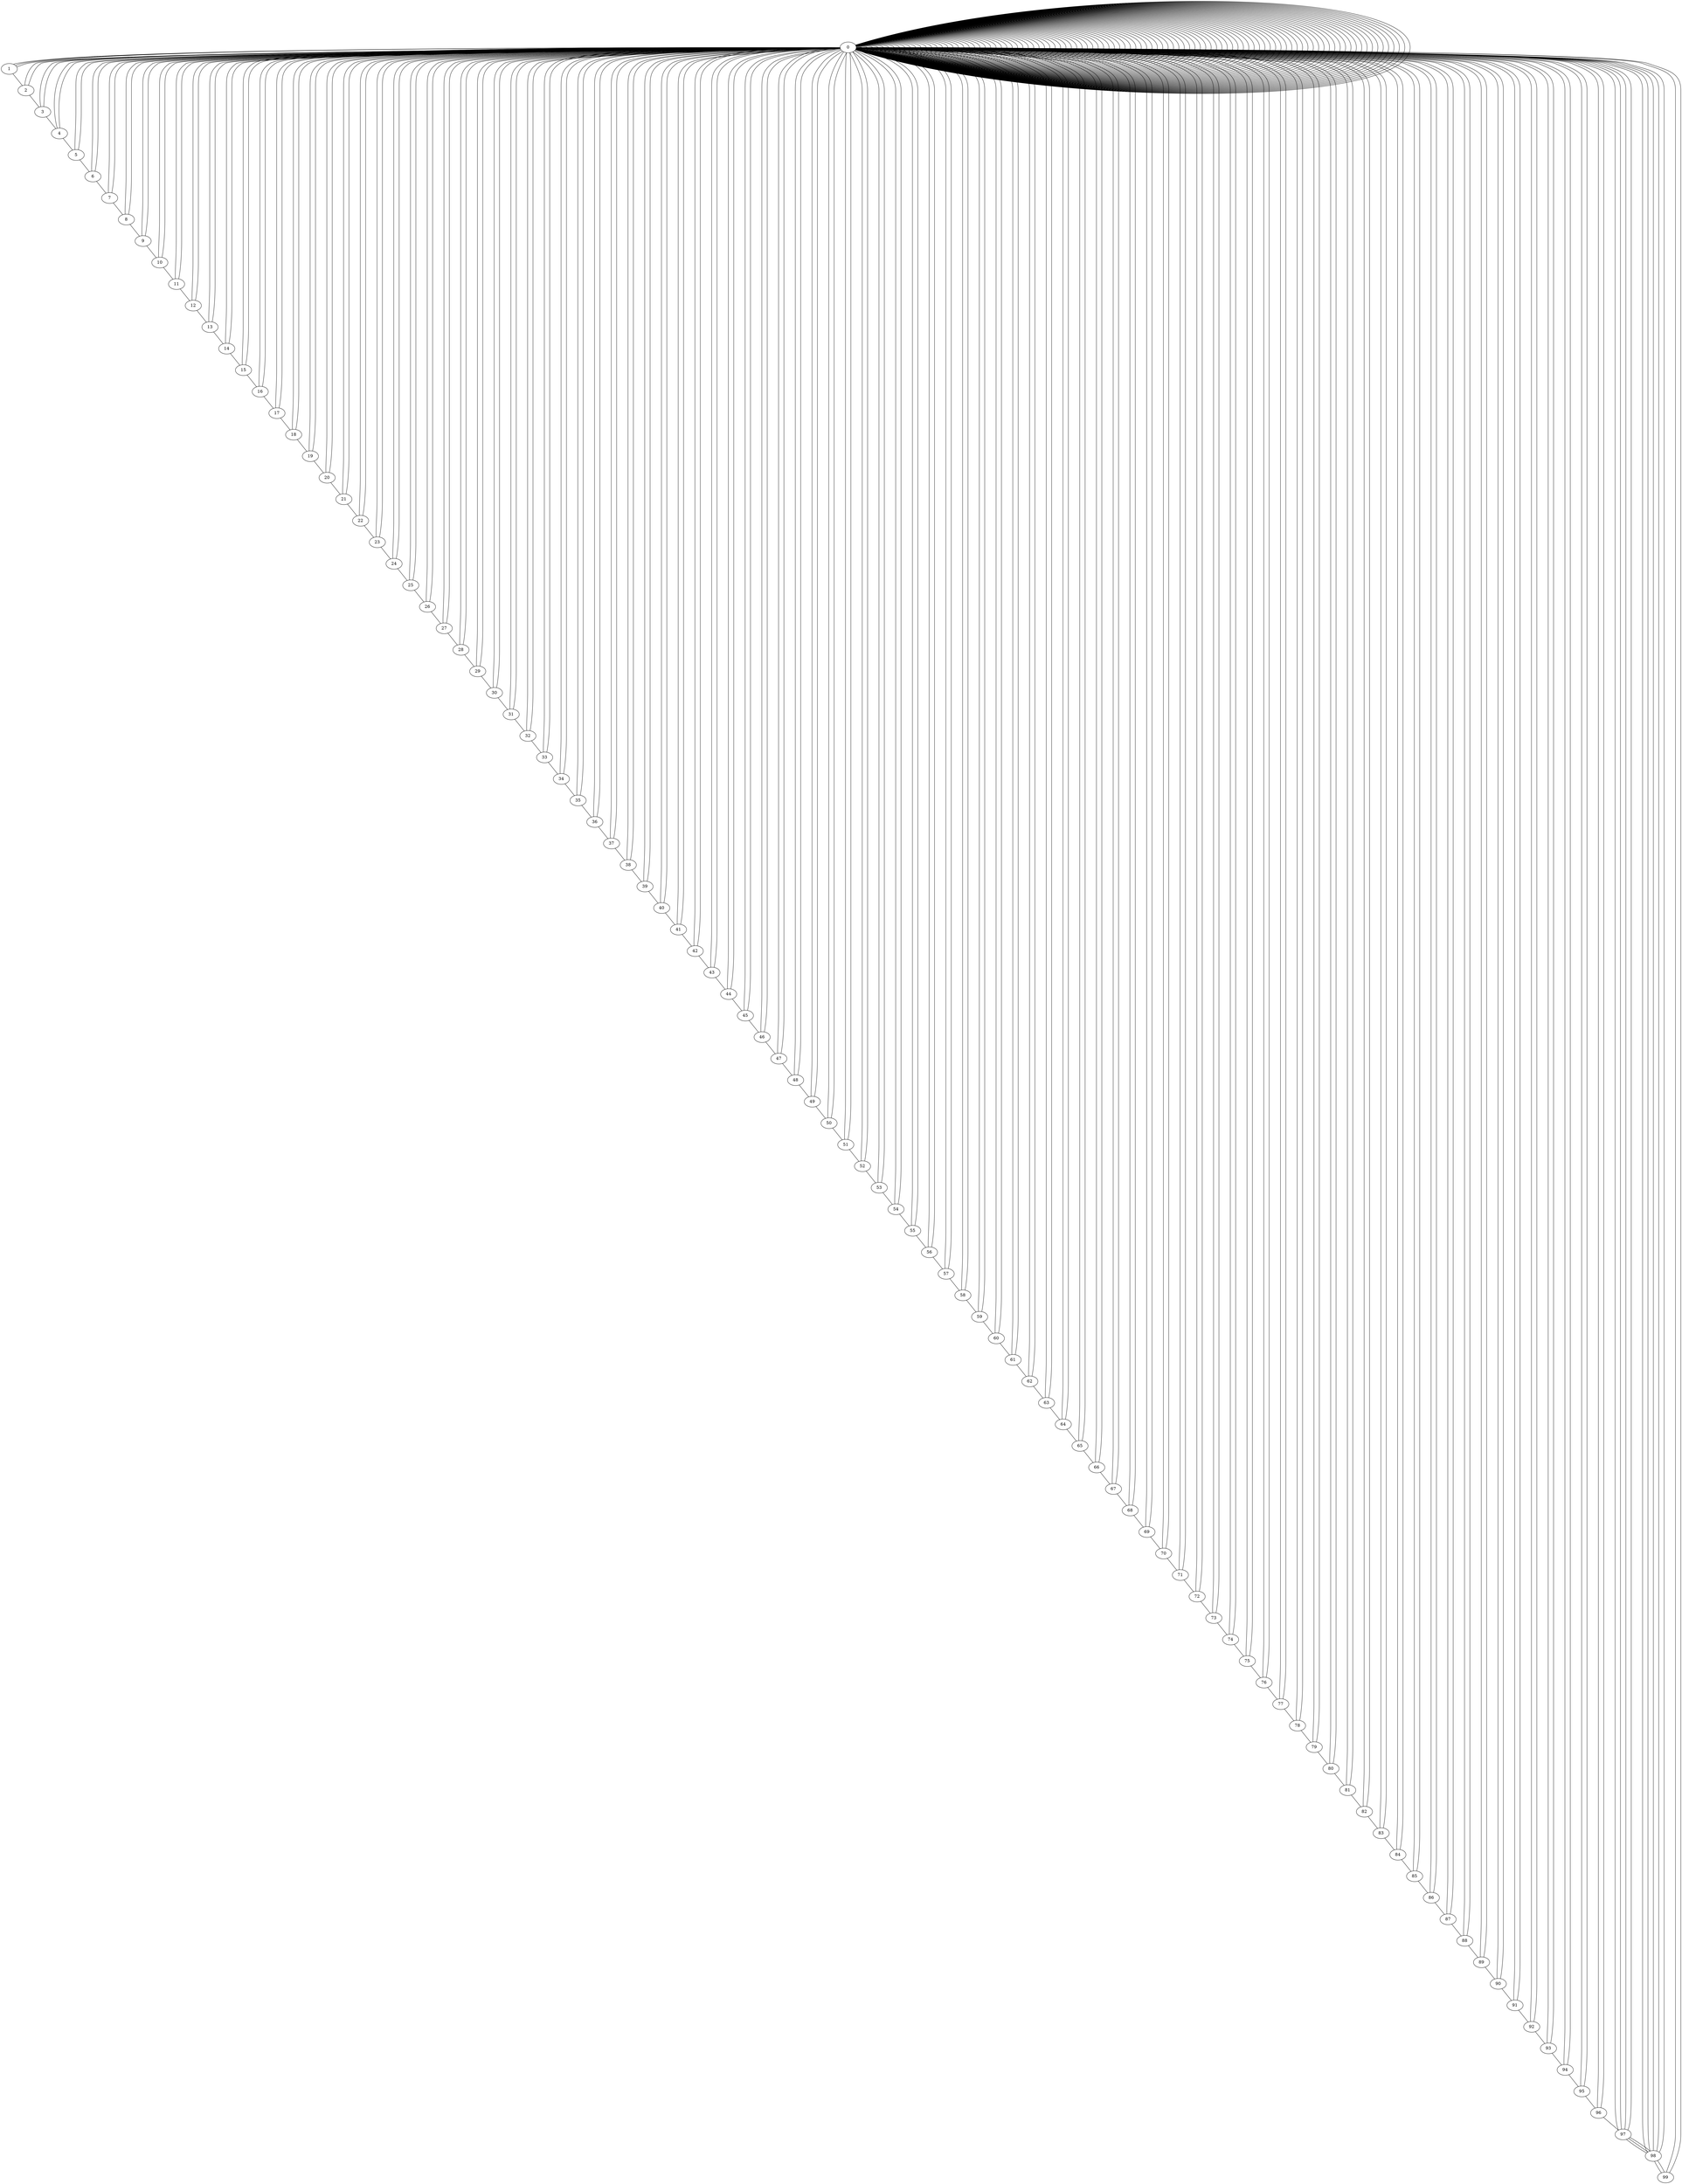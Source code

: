 graph G {
  0,0 -- 1,0;
  1,0 -- 2,0;
  2,0 -- 3,0;
  3,0 -- 4,0;
  4,0 -- 5,0;
  5,0 -- 6,0;
  6,0 -- 7,0;
  7,0 -- 8,0;
  8,0 -- 9,0;
  9,0 -- 10,0;
  10,0 -- 11,0;
  11,0 -- 12,0;
  12,0 -- 13,0;
  13,0 -- 14,0;
  14,0 -- 15,0;
  15,0 -- 16,0;
  16,0 -- 17,0;
  17,0 -- 18,0;
  18,0 -- 19,0;
  19,0 -- 20,0;
  20,0 -- 21,0;
  21,0 -- 22,0;
  22,0 -- 23,0;
  23,0 -- 24,0;
  24,0 -- 25,0;
  25,0 -- 26,0;
  26,0 -- 27,0;
  27,0 -- 28,0;
  28,0 -- 29,0;
  29,0 -- 30,0;
  30,0 -- 31,0;
  31,0 -- 32,0;
  32,0 -- 33,0;
  33,0 -- 34,0;
  34,0 -- 35,0;
  35,0 -- 36,0;
  36,0 -- 37,0;
  37,0 -- 38,0;
  38,0 -- 39,0;
  39,0 -- 40,0;
  40,0 -- 41,0;
  41,0 -- 42,0;
  42,0 -- 43,0;
  43,0 -- 44,0;
  44,0 -- 45,0;
  45,0 -- 46,0;
  46,0 -- 47,0;
  47,0 -- 48,0;
  48,0 -- 49,0;
  49,0 -- 50,0;
  50,0 -- 51,0;
  51,0 -- 52,0;
  52,0 -- 53,0;
  53,0 -- 54,0;
  54,0 -- 55,0;
  55,0 -- 56,0;
  56,0 -- 57,0;
  57,0 -- 58,0;
  58,0 -- 59,0;
  59,0 -- 60,0;
  60,0 -- 61,0;
  61,0 -- 62,0;
  62,0 -- 63,0;
  63,0 -- 64,0;
  64,0 -- 65,0;
  65,0 -- 66,0;
  66,0 -- 67,0;
  67,0 -- 68,0;
  68,0 -- 69,0;
  69,0 -- 70,0;
  70,0 -- 71,0;
  71,0 -- 72,0;
  72,0 -- 73,0;
  73,0 -- 74,0;
  74,0 -- 75,0;
  75,0 -- 76,0;
  76,0 -- 77,0;
  77,0 -- 78,0;
  78,0 -- 79,0;
  79,0 -- 80,0;
  80,0 -- 81,0;
  81,0 -- 82,0;
  82,0 -- 83,0;
  83,0 -- 84,0;
  84,0 -- 85,0;
  85,0 -- 86,0;
  86,0 -- 87,0;
  87,0 -- 88,0;
  88,0 -- 89,0;
  89,0 -- 90,0;
  90,0 -- 91,0;
  91,0 -- 92,0;
  92,0 -- 93,0;
  93,0 -- 94,0;
  94,0 -- 95,0;
  95,0 -- 96,0;
  96,0 -- 97,0;
  97,0 -- 98,0;
  98,0 -- 99,0;
  97,0 -- 98,0;
  97,0 -- 98,0;
  98,0 -- 99,0;
}
